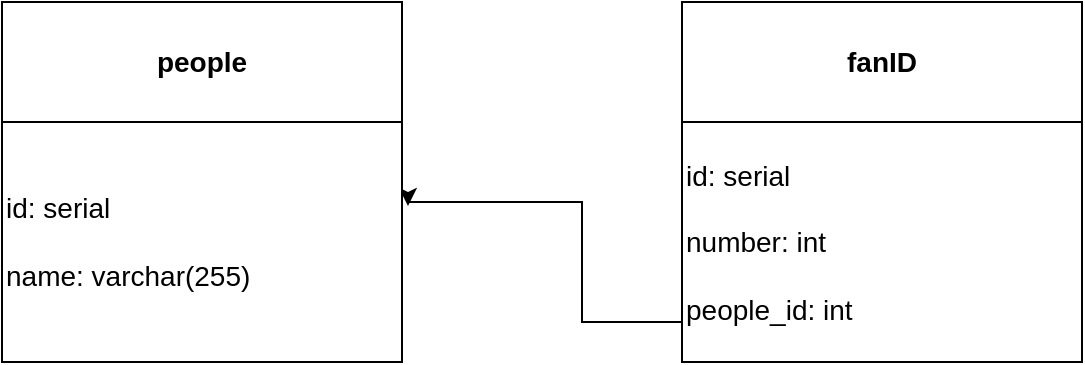 <mxfile version="16.2.4" type="device"><diagram id="nNVrNqIsk2zhAZl-uASB" name="Page-1"><mxGraphModel dx="786" dy="423" grid="1" gridSize="10" guides="1" tooltips="1" connect="1" arrows="1" fold="1" page="1" pageScale="1" pageWidth="827" pageHeight="1169" math="0" shadow="0"><root><mxCell id="0"/><mxCell id="1" parent="0"/><mxCell id="RUz0Hjxz7qqJhw7xrke6-5" value="" style="edgeStyle=orthogonalEdgeStyle;rounded=0;orthogonalLoop=1;jettySize=auto;html=1;exitX=0;exitY=0.65;exitDx=0;exitDy=0;exitPerimeter=0;entryX=1.015;entryY=0.35;entryDx=0;entryDy=0;entryPerimeter=0;" edge="1" parent="1" source="RUz0Hjxz7qqJhw7xrke6-1" target="RUz0Hjxz7qqJhw7xrke6-4"><mxGeometry relative="1" as="geometry"><mxPoint x="360" y="320" as="targetPoint"/><Array as="points"><mxPoint x="440" y="380"/><mxPoint x="390" y="380"/><mxPoint x="390" y="320"/><mxPoint x="303" y="320"/></Array></mxGeometry></mxCell><mxCell id="RUz0Hjxz7qqJhw7xrke6-1" value="&lt;font style=&quot;font-size: 14px&quot;&gt;id: serial&lt;br&gt;&lt;br&gt;number: int&lt;br&gt;&lt;br&gt;people_id: int&lt;br&gt;&lt;/font&gt;" style="rounded=0;whiteSpace=wrap;html=1;align=left;" vertex="1" parent="1"><mxGeometry x="440" y="280" width="200" height="120" as="geometry"/></mxCell><mxCell id="RUz0Hjxz7qqJhw7xrke6-2" value="&lt;b&gt;&lt;font style=&quot;font-size: 14px&quot;&gt;fanID&lt;/font&gt;&lt;/b&gt;" style="rounded=0;whiteSpace=wrap;html=1;" vertex="1" parent="1"><mxGeometry x="440" y="220" width="200" height="60" as="geometry"/></mxCell><mxCell id="RUz0Hjxz7qqJhw7xrke6-4" value="&lt;font style=&quot;font-size: 14px&quot;&gt;id: serial&lt;br&gt;&lt;br&gt;name: varchar(255)&lt;/font&gt;" style="rounded=0;whiteSpace=wrap;html=1;align=left;" vertex="1" parent="1"><mxGeometry x="100" y="280" width="200" height="120" as="geometry"/></mxCell><mxCell id="RUz0Hjxz7qqJhw7xrke6-6" value="&lt;font style=&quot;font-size: 14px&quot;&gt;&lt;b&gt;people&lt;/b&gt;&lt;/font&gt;" style="rounded=0;whiteSpace=wrap;html=1;" vertex="1" parent="1"><mxGeometry x="100" y="220" width="200" height="60" as="geometry"/></mxCell></root></mxGraphModel></diagram></mxfile>